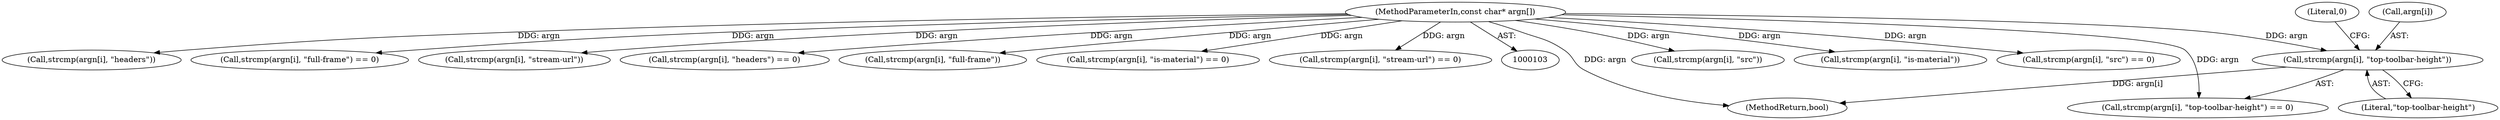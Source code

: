 digraph "0_Chrome_fff450abc4e2fb330ba700547a8e6a7b0fb90a6e@array" {
"1000274" [label="(Call,strcmp(argn[i], \"top-toolbar-height\"))"];
"1000105" [label="(MethodParameterIn,const char* argn[])"];
"1000220" [label="(Call,strcmp(argn[i], \"src\"))"];
"1000262" [label="(Call,strcmp(argn[i], \"is-material\"))"];
"1000219" [label="(Call,strcmp(argn[i], \"src\") == 0)"];
"1000248" [label="(Call,strcmp(argn[i], \"headers\"))"];
"1000155" [label="(Call,strcmp(argn[i], \"full-frame\") == 0)"];
"1000234" [label="(Call,strcmp(argn[i], \"stream-url\"))"];
"1000274" [label="(Call,strcmp(argn[i], \"top-toolbar-height\"))"];
"1000105" [label="(MethodParameterIn,const char* argn[])"];
"1000247" [label="(Call,strcmp(argn[i], \"headers\") == 0)"];
"1000273" [label="(Call,strcmp(argn[i], \"top-toolbar-height\") == 0)"];
"1000278" [label="(Literal,\"top-toolbar-height\")"];
"1000156" [label="(Call,strcmp(argn[i], \"full-frame\"))"];
"1000261" [label="(Call,strcmp(argn[i], \"is-material\") == 0)"];
"1000275" [label="(Call,argn[i])"];
"1000233" [label="(Call,strcmp(argn[i], \"stream-url\") == 0)"];
"1000320" [label="(MethodReturn,bool)"];
"1000279" [label="(Literal,0)"];
"1000274" -> "1000273"  [label="AST: "];
"1000274" -> "1000278"  [label="CFG: "];
"1000275" -> "1000274"  [label="AST: "];
"1000278" -> "1000274"  [label="AST: "];
"1000279" -> "1000274"  [label="CFG: "];
"1000274" -> "1000320"  [label="DDG: argn[i]"];
"1000105" -> "1000274"  [label="DDG: argn"];
"1000105" -> "1000103"  [label="AST: "];
"1000105" -> "1000320"  [label="DDG: argn"];
"1000105" -> "1000155"  [label="DDG: argn"];
"1000105" -> "1000156"  [label="DDG: argn"];
"1000105" -> "1000219"  [label="DDG: argn"];
"1000105" -> "1000220"  [label="DDG: argn"];
"1000105" -> "1000233"  [label="DDG: argn"];
"1000105" -> "1000234"  [label="DDG: argn"];
"1000105" -> "1000247"  [label="DDG: argn"];
"1000105" -> "1000248"  [label="DDG: argn"];
"1000105" -> "1000261"  [label="DDG: argn"];
"1000105" -> "1000262"  [label="DDG: argn"];
"1000105" -> "1000273"  [label="DDG: argn"];
}
